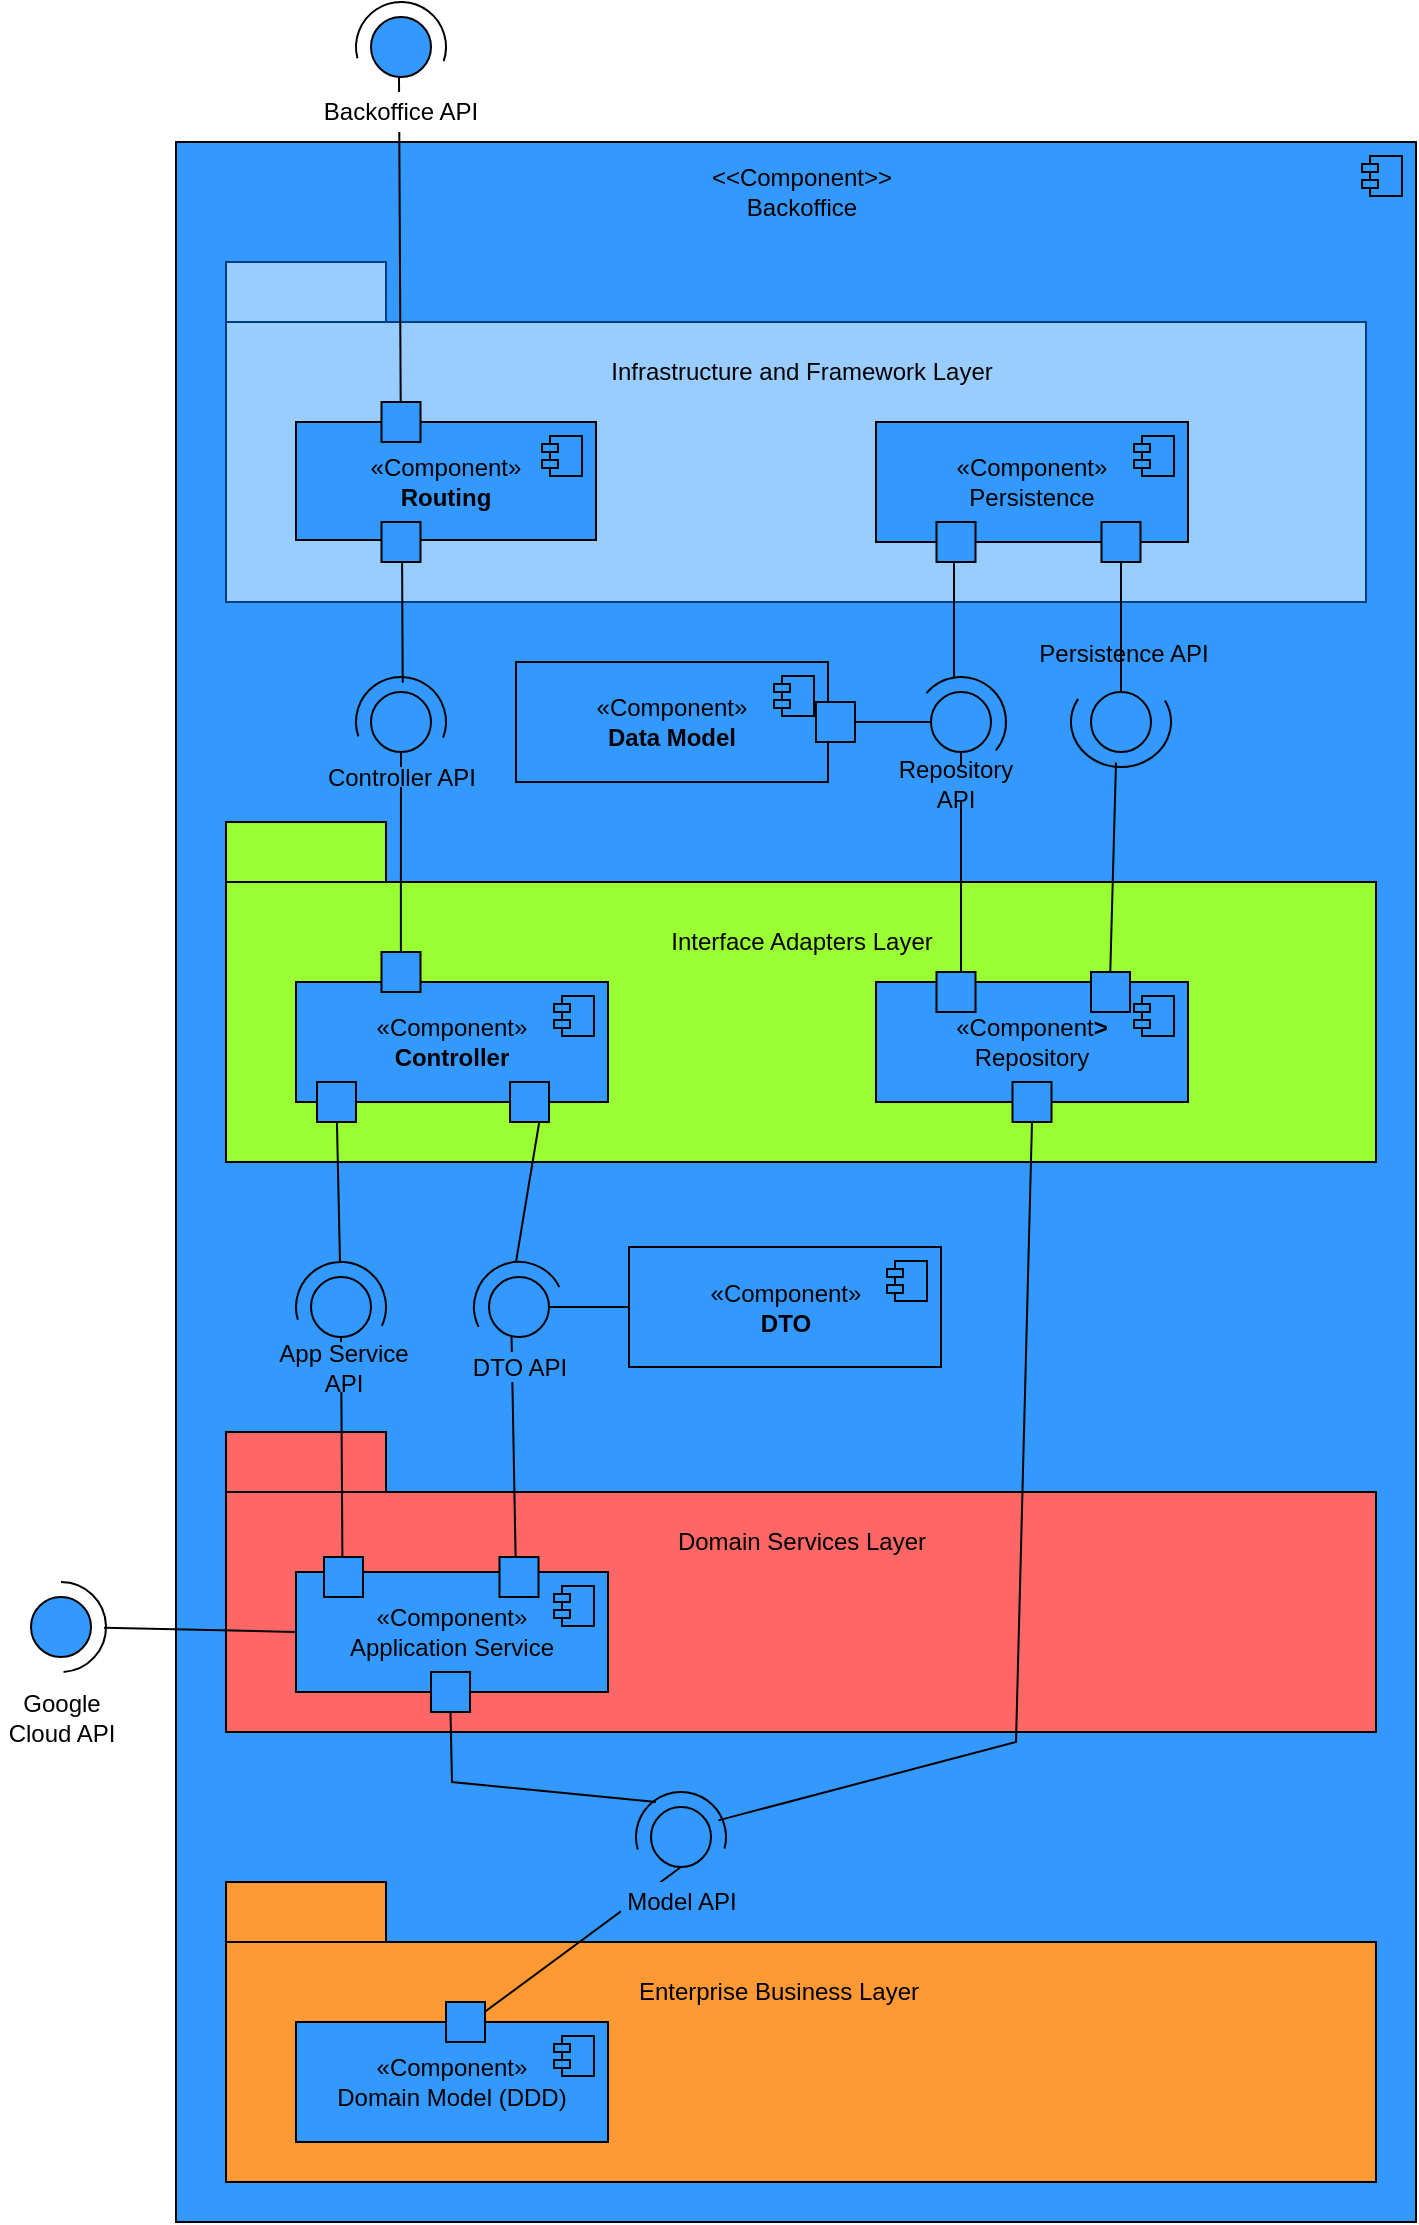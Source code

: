 <mxfile version="24.7.17">
  <diagram name="Página-1" id="tOkjpfFqx1KH2aKX1UtX">
    <mxGraphModel grid="1" page="1" gridSize="10" guides="1" tooltips="1" connect="1" arrows="1" fold="1" pageScale="1" pageWidth="827" pageHeight="1169" math="0" shadow="0">
      <root>
        <mxCell id="0" />
        <mxCell id="1" parent="0" />
        <mxCell id="WCus8f61vK8aBUBxSvcU-4" value="" style="html=1;dropTarget=0;whiteSpace=wrap;fillColor=#3399FF;" vertex="1" parent="1">
          <mxGeometry x="220" y="170" width="620" height="1040" as="geometry" />
        </mxCell>
        <mxCell id="WCus8f61vK8aBUBxSvcU-5" value="" style="shape=module;jettyWidth=8;jettyHeight=4;fillColor=#3399FF;" vertex="1" parent="WCus8f61vK8aBUBxSvcU-4">
          <mxGeometry x="1" width="20" height="20" relative="1" as="geometry">
            <mxPoint x="-27" y="7" as="offset" />
          </mxGeometry>
        </mxCell>
        <mxCell id="WCus8f61vK8aBUBxSvcU-6" value="&lt;div&gt;&amp;lt;&amp;lt;Component&amp;gt;&amp;gt;&lt;/div&gt;&lt;div&gt;Backoffice&lt;/div&gt;" style="text;html=1;align=center;verticalAlign=middle;whiteSpace=wrap;rounded=0;" vertex="1" parent="1">
          <mxGeometry x="472.5" y="180" width="120" height="30" as="geometry" />
        </mxCell>
        <mxCell id="WCus8f61vK8aBUBxSvcU-7" value="" style="shape=folder;fontStyle=1;tabWidth=80;tabHeight=30;tabPosition=left;html=1;boundedLbl=1;whiteSpace=wrap;strokeColor=#003D7D;fillColor=#99CCFF;" vertex="1" parent="1">
          <mxGeometry x="245" y="230" width="570" height="170" as="geometry" />
        </mxCell>
        <mxCell id="WCus8f61vK8aBUBxSvcU-8" value="&lt;div&gt;Infrastructure and Framework Layer&lt;/div&gt;" style="text;html=1;align=center;verticalAlign=middle;whiteSpace=wrap;rounded=0;" vertex="1" parent="1">
          <mxGeometry x="417.5" y="270" width="230" height="30" as="geometry" />
        </mxCell>
        <mxCell id="WCus8f61vK8aBUBxSvcU-9" value="&lt;div&gt;«Component»&lt;/div&gt;&lt;div&gt;&lt;b&gt;Routing&lt;/b&gt;&lt;br&gt;&lt;/div&gt;" style="html=1;dropTarget=0;whiteSpace=wrap;fillColor=#3399FF;strokeColor=#000000;" vertex="1" parent="1">
          <mxGeometry x="280" y="310" width="150" height="59" as="geometry" />
        </mxCell>
        <mxCell id="WCus8f61vK8aBUBxSvcU-10" value="" style="shape=module;jettyWidth=8;jettyHeight=4;fillColor=#3399FF;" vertex="1" parent="WCus8f61vK8aBUBxSvcU-9">
          <mxGeometry x="1" width="20" height="20" relative="1" as="geometry">
            <mxPoint x="-27" y="7" as="offset" />
          </mxGeometry>
        </mxCell>
        <mxCell id="WCus8f61vK8aBUBxSvcU-11" value="&lt;div&gt;«Component»&lt;/div&gt;&lt;div&gt;Persistence&lt;br&gt;&lt;/div&gt;" style="html=1;dropTarget=0;whiteSpace=wrap;fillColor=#3399FF;" vertex="1" parent="1">
          <mxGeometry x="570" y="310" width="156" height="60" as="geometry" />
        </mxCell>
        <mxCell id="WCus8f61vK8aBUBxSvcU-12" value="" style="shape=module;jettyWidth=8;jettyHeight=4;fillColor=#3399FF;" vertex="1" parent="WCus8f61vK8aBUBxSvcU-11">
          <mxGeometry x="1" width="20" height="20" relative="1" as="geometry">
            <mxPoint x="-27" y="7" as="offset" />
          </mxGeometry>
        </mxCell>
        <mxCell id="WCus8f61vK8aBUBxSvcU-13" value="«Component»&lt;br&gt;&lt;b&gt;Data Model&lt;/b&gt;" style="html=1;dropTarget=0;whiteSpace=wrap;fillColor=#3399FF;" vertex="1" parent="1">
          <mxGeometry x="390" y="430" width="156" height="60" as="geometry" />
        </mxCell>
        <mxCell id="WCus8f61vK8aBUBxSvcU-14" value="" style="shape=module;jettyWidth=8;jettyHeight=4;fillColor=#3399FF;" vertex="1" parent="WCus8f61vK8aBUBxSvcU-13">
          <mxGeometry x="1" width="20" height="20" relative="1" as="geometry">
            <mxPoint x="-27" y="7" as="offset" />
          </mxGeometry>
        </mxCell>
        <mxCell id="WCus8f61vK8aBUBxSvcU-15" value="" style="ellipse;whiteSpace=wrap;html=1;aspect=fixed;fillColor=#3399FF;" vertex="1" parent="1">
          <mxGeometry x="597.5" y="445" width="30" height="30" as="geometry" />
        </mxCell>
        <mxCell id="WCus8f61vK8aBUBxSvcU-16" value="" style="verticalLabelPosition=bottom;verticalAlign=top;html=1;shape=mxgraph.basic.arc;startAngle=0.861;endAngle=0.359;" vertex="1" parent="1">
          <mxGeometry x="590" y="437.5" width="45" height="45" as="geometry" />
        </mxCell>
        <mxCell id="WCus8f61vK8aBUBxSvcU-20" value="" style="ellipse;whiteSpace=wrap;html=1;aspect=fixed;fillColor=#3399FF;" vertex="1" parent="1">
          <mxGeometry x="317.5" y="107.5" width="30" height="30" as="geometry" />
        </mxCell>
        <mxCell id="WCus8f61vK8aBUBxSvcU-21" value="" style="verticalLabelPosition=bottom;verticalAlign=top;html=1;shape=mxgraph.basic.arc;startAngle=0.71;endAngle=0.301;" vertex="1" parent="1">
          <mxGeometry x="310" y="100" width="45" height="45" as="geometry" />
        </mxCell>
        <mxCell id="WCus8f61vK8aBUBxSvcU-24" value="" style="ellipse;whiteSpace=wrap;html=1;aspect=fixed;fillColor=#3399FF;" vertex="1" parent="1">
          <mxGeometry x="677.5" y="445" width="30" height="30" as="geometry" />
        </mxCell>
        <mxCell id="WCus8f61vK8aBUBxSvcU-25" value="" style="verticalLabelPosition=bottom;verticalAlign=top;html=1;shape=mxgraph.basic.arc;startAngle=0.171;endAngle=0.836;" vertex="1" parent="1">
          <mxGeometry x="667.5" y="437.5" width="50" height="45" as="geometry" />
        </mxCell>
        <mxCell id="WCus8f61vK8aBUBxSvcU-26" value="" style="ellipse;whiteSpace=wrap;html=1;aspect=fixed;fillColor=#3399FF;" vertex="1" parent="1">
          <mxGeometry x="317.5" y="445" width="30" height="30" as="geometry" />
        </mxCell>
        <mxCell id="WCus8f61vK8aBUBxSvcU-27" value="" style="verticalLabelPosition=bottom;verticalAlign=top;html=1;shape=mxgraph.basic.arc;startAngle=0.698;endAngle=0.307;" vertex="1" parent="1">
          <mxGeometry x="310" y="437.5" width="45" height="45" as="geometry" />
        </mxCell>
        <mxCell id="WCus8f61vK8aBUBxSvcU-28" value="" style="shape=folder;fontStyle=1;tabWidth=80;tabHeight=30;tabPosition=left;html=1;boundedLbl=1;whiteSpace=wrap;fillColor=#99FF33;" vertex="1" parent="1">
          <mxGeometry x="245" y="510" width="575" height="170" as="geometry" />
        </mxCell>
        <mxCell id="WCus8f61vK8aBUBxSvcU-29" value="&lt;div&gt;Interface Adapters Layer&lt;/div&gt;" style="text;html=1;align=center;verticalAlign=middle;whiteSpace=wrap;rounded=0;" vertex="1" parent="1">
          <mxGeometry x="457.5" y="555" width="150" height="30" as="geometry" />
        </mxCell>
        <mxCell id="WCus8f61vK8aBUBxSvcU-30" value="&lt;div&gt;«Component»&lt;b&gt;&lt;br&gt;&lt;/b&gt;&lt;/div&gt;&lt;div&gt;&lt;b&gt;Controller&lt;/b&gt;&lt;/div&gt;" style="html=1;dropTarget=0;whiteSpace=wrap;fillColor=#3399FF;" vertex="1" parent="1">
          <mxGeometry x="280" y="590" width="156" height="60" as="geometry" />
        </mxCell>
        <mxCell id="WCus8f61vK8aBUBxSvcU-31" value="" style="shape=module;jettyWidth=8;jettyHeight=4;fillColor=#3399FF;" vertex="1" parent="WCus8f61vK8aBUBxSvcU-30">
          <mxGeometry x="1" width="20" height="20" relative="1" as="geometry">
            <mxPoint x="-27" y="7" as="offset" />
          </mxGeometry>
        </mxCell>
        <mxCell id="WCus8f61vK8aBUBxSvcU-32" value="&lt;div&gt;«Component&lt;b&gt;&amp;gt;&lt;/b&gt;&lt;/div&gt;Repository" style="html=1;dropTarget=0;whiteSpace=wrap;fillColor=#3399FF;" vertex="1" parent="1">
          <mxGeometry x="570" y="590" width="156" height="60" as="geometry" />
        </mxCell>
        <mxCell id="WCus8f61vK8aBUBxSvcU-33" value="" style="shape=module;jettyWidth=8;jettyHeight=4;fillColor=#3399FF;" vertex="1" parent="WCus8f61vK8aBUBxSvcU-32">
          <mxGeometry x="1" width="20" height="20" relative="1" as="geometry">
            <mxPoint x="-27" y="7" as="offset" />
          </mxGeometry>
        </mxCell>
        <mxCell id="WCus8f61vK8aBUBxSvcU-34" value="" style="shape=folder;fontStyle=1;tabWidth=80;tabHeight=30;tabPosition=left;html=1;boundedLbl=1;whiteSpace=wrap;fillColor=#FF6666;" vertex="1" parent="1">
          <mxGeometry x="245" y="815" width="575" height="150" as="geometry" />
        </mxCell>
        <mxCell id="WCus8f61vK8aBUBxSvcU-36" value="&lt;div&gt;Domain Services Layer&lt;/div&gt;" style="text;html=1;align=center;verticalAlign=middle;whiteSpace=wrap;rounded=0;" vertex="1" parent="1">
          <mxGeometry x="462.5" y="855" width="140" height="30" as="geometry" />
        </mxCell>
        <mxCell id="WCus8f61vK8aBUBxSvcU-37" value="&lt;div&gt;«Component»&lt;/div&gt;&lt;div&gt;Application Service&lt;/div&gt;" style="html=1;dropTarget=0;whiteSpace=wrap;fillColor=#3399FF;" vertex="1" parent="1">
          <mxGeometry x="280" y="885" width="156" height="60" as="geometry" />
        </mxCell>
        <mxCell id="WCus8f61vK8aBUBxSvcU-38" value="" style="shape=module;jettyWidth=8;jettyHeight=4;fillColor=#3399FF;" vertex="1" parent="WCus8f61vK8aBUBxSvcU-37">
          <mxGeometry x="1" width="20" height="20" relative="1" as="geometry">
            <mxPoint x="-27" y="7" as="offset" />
          </mxGeometry>
        </mxCell>
        <mxCell id="WCus8f61vK8aBUBxSvcU-39" value="" style="shape=folder;fontStyle=1;tabWidth=80;tabHeight=30;tabPosition=left;html=1;boundedLbl=1;whiteSpace=wrap;fillColor=#FF9933;" vertex="1" parent="1">
          <mxGeometry x="245" y="1040" width="575" height="150" as="geometry" />
        </mxCell>
        <mxCell id="WCus8f61vK8aBUBxSvcU-40" value="&lt;div&gt;«Component»&lt;/div&gt;Domain Model (DDD)" style="html=1;dropTarget=0;whiteSpace=wrap;fillColor=#3399FF;" vertex="1" parent="1">
          <mxGeometry x="280" y="1110" width="156" height="60" as="geometry" />
        </mxCell>
        <mxCell id="WCus8f61vK8aBUBxSvcU-41" value="" style="shape=module;jettyWidth=8;jettyHeight=4;fillColor=#3399FF;" vertex="1" parent="WCus8f61vK8aBUBxSvcU-40">
          <mxGeometry x="1" width="20" height="20" relative="1" as="geometry">
            <mxPoint x="-27" y="7" as="offset" />
          </mxGeometry>
        </mxCell>
        <mxCell id="WCus8f61vK8aBUBxSvcU-42" value="Enterprise Business Layer" style="text;html=1;align=center;verticalAlign=middle;whiteSpace=wrap;rounded=0;" vertex="1" parent="1">
          <mxGeometry x="440" y="1080" width="162.5" height="30" as="geometry" />
        </mxCell>
        <mxCell id="WCus8f61vK8aBUBxSvcU-43" value="" style="ellipse;whiteSpace=wrap;html=1;aspect=fixed;fillColor=#3399FF;" vertex="1" parent="1">
          <mxGeometry x="457.5" y="1002.5" width="30" height="30" as="geometry" />
        </mxCell>
        <mxCell id="WCus8f61vK8aBUBxSvcU-44" value="" style="verticalLabelPosition=bottom;verticalAlign=top;html=1;shape=mxgraph.basic.arc;startAngle=0.705;endAngle=0.291;" vertex="1" parent="1">
          <mxGeometry x="450" y="995" width="45" height="45" as="geometry" />
        </mxCell>
        <mxCell id="WCus8f61vK8aBUBxSvcU-46" value="" style="endArrow=none;html=1;rounded=0;exitX=0.553;exitY=0.015;exitDx=0;exitDy=0;exitPerimeter=0;entryX=0.5;entryY=1;entryDx=0;entryDy=0;" edge="1" parent="1" source="WCus8f61vK8aBUBxSvcU-40" target="WCus8f61vK8aBUBxSvcU-43">
          <mxGeometry width="50" height="50" relative="1" as="geometry">
            <mxPoint x="370" y="1070" as="sourcePoint" />
            <mxPoint x="420" y="1020" as="targetPoint" />
          </mxGeometry>
        </mxCell>
        <mxCell id="WCus8f61vK8aBUBxSvcU-47" value="" style="endArrow=none;html=1;rounded=0;entryX=0.5;entryY=1;entryDx=0;entryDy=0;exitX=0.222;exitY=0.111;exitDx=0;exitDy=0;exitPerimeter=0;" edge="1" parent="1" source="WCus8f61vK8aBUBxSvcU-108" target="WCus8f61vK8aBUBxSvcU-37">
          <mxGeometry width="50" height="50" relative="1" as="geometry">
            <mxPoint x="540" y="1090" as="sourcePoint" />
            <mxPoint x="590" y="1040" as="targetPoint" />
            <Array as="points" />
          </mxGeometry>
        </mxCell>
        <mxCell id="WCus8f61vK8aBUBxSvcU-48" value="" style="endArrow=none;html=1;rounded=0;exitX=0.915;exitY=0.315;exitDx=0;exitDy=0;exitPerimeter=0;entryX=0.5;entryY=1;entryDx=0;entryDy=0;" edge="1" parent="1" source="WCus8f61vK8aBUBxSvcU-106" target="WCus8f61vK8aBUBxSvcU-32">
          <mxGeometry width="50" height="50" relative="1" as="geometry">
            <mxPoint x="540" y="910" as="sourcePoint" />
            <mxPoint x="590" y="860" as="targetPoint" />
            <Array as="points" />
          </mxGeometry>
        </mxCell>
        <mxCell id="WCus8f61vK8aBUBxSvcU-49" value="" style="endArrow=none;html=1;rounded=0;entryX=0.5;entryY=1;entryDx=0;entryDy=0;exitX=0.628;exitY=0;exitDx=0;exitDy=0;exitPerimeter=0;" edge="1" parent="1" source="WCus8f61vK8aBUBxSvcU-98" target="WCus8f61vK8aBUBxSvcU-15">
          <mxGeometry width="50" height="50" relative="1" as="geometry">
            <mxPoint x="540" y="760" as="sourcePoint" />
            <mxPoint x="590" y="710" as="targetPoint" />
          </mxGeometry>
        </mxCell>
        <mxCell id="WCus8f61vK8aBUBxSvcU-52" value="" style="endArrow=none;html=1;rounded=0;exitX=0.75;exitY=0;exitDx=0;exitDy=0;entryX=0.45;entryY=0.949;entryDx=0;entryDy=0;entryPerimeter=0;" edge="1" parent="1" source="WCus8f61vK8aBUBxSvcU-32" target="WCus8f61vK8aBUBxSvcU-25">
          <mxGeometry width="50" height="50" relative="1" as="geometry">
            <mxPoint x="540" y="760" as="sourcePoint" />
            <mxPoint x="590" y="710" as="targetPoint" />
          </mxGeometry>
        </mxCell>
        <mxCell id="WCus8f61vK8aBUBxSvcU-53" value="" style="endArrow=none;html=1;rounded=0;exitX=1;exitY=0.5;exitDx=0;exitDy=0;entryX=0;entryY=0.5;entryDx=0;entryDy=0;" edge="1" parent="1" source="WCus8f61vK8aBUBxSvcU-13" target="WCus8f61vK8aBUBxSvcU-15">
          <mxGeometry width="50" height="50" relative="1" as="geometry">
            <mxPoint x="540" y="760" as="sourcePoint" />
            <mxPoint x="590" y="710" as="targetPoint" />
          </mxGeometry>
        </mxCell>
        <mxCell id="WCus8f61vK8aBUBxSvcU-54" value="" style="endArrow=none;html=1;rounded=0;exitX=0.5;exitY=0;exitDx=0;exitDy=0;" edge="1" parent="1" source="WCus8f61vK8aBUBxSvcU-92">
          <mxGeometry width="50" height="50" relative="1" as="geometry">
            <mxPoint x="687" y="440" as="sourcePoint" />
            <mxPoint x="693" y="370" as="targetPoint" />
          </mxGeometry>
        </mxCell>
        <mxCell id="WCus8f61vK8aBUBxSvcU-55" value="" style="endArrow=none;html=1;rounded=0;entryX=0.25;entryY=1;entryDx=0;entryDy=0;" edge="1" parent="1" target="WCus8f61vK8aBUBxSvcU-11">
          <mxGeometry width="50" height="50" relative="1" as="geometry">
            <mxPoint x="609" y="438" as="sourcePoint" />
            <mxPoint x="660" y="640" as="targetPoint" />
          </mxGeometry>
        </mxCell>
        <mxCell id="WCus8f61vK8aBUBxSvcU-56" value="" style="endArrow=none;html=1;rounded=0;exitX=0.519;exitY=0.063;exitDx=0;exitDy=0;exitPerimeter=0;" edge="1" parent="1" source="WCus8f61vK8aBUBxSvcU-27">
          <mxGeometry width="50" height="50" relative="1" as="geometry">
            <mxPoint x="510" y="510" as="sourcePoint" />
            <mxPoint x="333" y="370" as="targetPoint" />
          </mxGeometry>
        </mxCell>
        <mxCell id="WCus8f61vK8aBUBxSvcU-57" value="" style="endArrow=none;html=1;rounded=0;entryX=0.5;entryY=1;entryDx=0;entryDy=0;exitX=0.336;exitY=0.033;exitDx=0;exitDy=0;exitPerimeter=0;" edge="1" parent="1" source="WCus8f61vK8aBUBxSvcU-30" target="WCus8f61vK8aBUBxSvcU-26">
          <mxGeometry width="50" height="50" relative="1" as="geometry">
            <mxPoint x="320" y="530" as="sourcePoint" />
            <mxPoint x="370" y="480" as="targetPoint" />
          </mxGeometry>
        </mxCell>
        <mxCell id="WCus8f61vK8aBUBxSvcU-58" value="" style="ellipse;whiteSpace=wrap;html=1;aspect=fixed;fillColor=#3399FF;" vertex="1" parent="1">
          <mxGeometry x="287.5" y="737.5" width="30" height="30" as="geometry" />
        </mxCell>
        <mxCell id="WCus8f61vK8aBUBxSvcU-59" value="" style="verticalLabelPosition=bottom;verticalAlign=top;html=1;shape=mxgraph.basic.arc;startAngle=0.704;endAngle=0.319;" vertex="1" parent="1">
          <mxGeometry x="280" y="730" width="45" height="45" as="geometry" />
        </mxCell>
        <mxCell id="WCus8f61vK8aBUBxSvcU-60" value="" style="ellipse;whiteSpace=wrap;html=1;aspect=fixed;fillColor=#3399FF;" vertex="1" parent="1">
          <mxGeometry x="376.5" y="737.5" width="30" height="30" as="geometry" />
        </mxCell>
        <mxCell id="WCus8f61vK8aBUBxSvcU-61" value="" style="verticalLabelPosition=bottom;verticalAlign=top;html=1;shape=mxgraph.basic.arc;startAngle=0.677;endAngle=0.177;" vertex="1" parent="1">
          <mxGeometry x="369" y="730" width="45" height="45" as="geometry" />
        </mxCell>
        <mxCell id="WCus8f61vK8aBUBxSvcU-62" value="«Component»&lt;br&gt;&lt;div&gt;&lt;b&gt;DTO&lt;/b&gt;&lt;/div&gt;" style="html=1;dropTarget=0;whiteSpace=wrap;fillColor=#3399FF;" vertex="1" parent="1">
          <mxGeometry x="446.5" y="722.5" width="156" height="60" as="geometry" />
        </mxCell>
        <mxCell id="WCus8f61vK8aBUBxSvcU-63" value="" style="shape=module;jettyWidth=8;jettyHeight=4;fillColor=#3399FF;" vertex="1" parent="WCus8f61vK8aBUBxSvcU-62">
          <mxGeometry x="1" width="20" height="20" relative="1" as="geometry">
            <mxPoint x="-27" y="7" as="offset" />
          </mxGeometry>
        </mxCell>
        <mxCell id="WCus8f61vK8aBUBxSvcU-64" value="" style="endArrow=none;html=1;rounded=0;entryX=0;entryY=0.5;entryDx=0;entryDy=0;exitX=1;exitY=0.5;exitDx=0;exitDy=0;" edge="1" parent="1" source="WCus8f61vK8aBUBxSvcU-60" target="WCus8f61vK8aBUBxSvcU-62">
          <mxGeometry width="50" height="50" relative="1" as="geometry">
            <mxPoint x="380" y="850" as="sourcePoint" />
            <mxPoint x="430" y="800" as="targetPoint" />
          </mxGeometry>
        </mxCell>
        <mxCell id="WCus8f61vK8aBUBxSvcU-65" value="" style="endArrow=none;html=1;rounded=0;entryX=0.375;entryY=0.971;entryDx=0;entryDy=0;exitX=0.705;exitY=0.025;exitDx=0;exitDy=0;exitPerimeter=0;entryPerimeter=0;" edge="1" parent="1" source="WCus8f61vK8aBUBxSvcU-37" target="WCus8f61vK8aBUBxSvcU-60">
          <mxGeometry width="50" height="50" relative="1" as="geometry">
            <mxPoint x="390" y="875" as="sourcePoint" />
            <mxPoint x="391.5" y="782.5" as="targetPoint" />
          </mxGeometry>
        </mxCell>
        <mxCell id="WCus8f61vK8aBUBxSvcU-67" value="" style="endArrow=none;html=1;rounded=0;entryX=0.5;entryY=1;entryDx=0;entryDy=0;exitX=0.149;exitY=-0.008;exitDx=0;exitDy=0;exitPerimeter=0;" edge="1" parent="1" source="WCus8f61vK8aBUBxSvcU-37" target="WCus8f61vK8aBUBxSvcU-58">
          <mxGeometry width="50" height="50" relative="1" as="geometry">
            <mxPoint x="303" y="895" as="sourcePoint" />
            <mxPoint x="302.5" y="782.5" as="targetPoint" />
          </mxGeometry>
        </mxCell>
        <mxCell id="WCus8f61vK8aBUBxSvcU-68" value="" style="endArrow=none;html=1;rounded=0;exitX=0.489;exitY=0.003;exitDx=0;exitDy=0;exitPerimeter=0;" edge="1" parent="1" source="WCus8f61vK8aBUBxSvcU-104">
          <mxGeometry width="50" height="50" relative="1" as="geometry">
            <mxPoint x="310" y="728" as="sourcePoint" />
            <mxPoint x="301" y="649" as="targetPoint" />
          </mxGeometry>
        </mxCell>
        <mxCell id="WCus8f61vK8aBUBxSvcU-69" value="" style="ellipse;whiteSpace=wrap;html=1;aspect=fixed;fillColor=#3399FF;" vertex="1" parent="1">
          <mxGeometry x="147.5" y="897.5" width="30" height="30" as="geometry" />
        </mxCell>
        <mxCell id="WCus8f61vK8aBUBxSvcU-70" value="" style="verticalLabelPosition=bottom;verticalAlign=top;html=1;shape=mxgraph.basic.arc;startAngle=0;endAngle=0.491;" vertex="1" parent="1">
          <mxGeometry x="140" y="890" width="45" height="45" as="geometry" />
        </mxCell>
        <mxCell id="WCus8f61vK8aBUBxSvcU-74" value="" style="endArrow=none;html=1;rounded=0;entryX=0;entryY=0.5;entryDx=0;entryDy=0;exitX=0.978;exitY=0.508;exitDx=0;exitDy=0;exitPerimeter=0;" edge="1" parent="1" source="WCus8f61vK8aBUBxSvcU-70" target="WCus8f61vK8aBUBxSvcU-37">
          <mxGeometry width="50" height="50" relative="1" as="geometry">
            <mxPoint x="190" y="908" as="sourcePoint" />
            <mxPoint x="250" y="900" as="targetPoint" />
          </mxGeometry>
        </mxCell>
        <mxCell id="WCus8f61vK8aBUBxSvcU-75" value="Google Cloud API" style="text;html=1;align=center;verticalAlign=middle;whiteSpace=wrap;rounded=0;" vertex="1" parent="1">
          <mxGeometry x="132.5" y="942.5" width="60" height="30" as="geometry" />
        </mxCell>
        <mxCell id="WCus8f61vK8aBUBxSvcU-76" value="&lt;div&gt;Model API&lt;/div&gt;" style="text;html=1;align=center;verticalAlign=middle;whiteSpace=wrap;rounded=0;fillColor=#3399FF;" vertex="1" parent="1">
          <mxGeometry x="442.5" y="1040" width="60" height="20" as="geometry" />
        </mxCell>
        <mxCell id="WCus8f61vK8aBUBxSvcU-77" value="&lt;div&gt;DTO API&lt;/div&gt;" style="text;html=1;align=center;verticalAlign=middle;whiteSpace=wrap;rounded=0;fillColor=#3399FF;" vertex="1" parent="1">
          <mxGeometry x="361.5" y="775" width="60" height="15" as="geometry" />
        </mxCell>
        <mxCell id="WCus8f61vK8aBUBxSvcU-79" value="App Service API" style="text;html=1;align=center;verticalAlign=middle;whiteSpace=wrap;rounded=0;fillColor=#3399FF;" vertex="1" parent="1">
          <mxGeometry x="260" y="770" width="87.5" height="25" as="geometry" />
        </mxCell>
        <mxCell id="WCus8f61vK8aBUBxSvcU-82" value="&lt;div&gt;Repository API&lt;br&gt;&lt;/div&gt;" style="text;html=1;align=center;verticalAlign=middle;whiteSpace=wrap;rounded=0;fillColor=#3399FF;" vertex="1" parent="1">
          <mxGeometry x="570" y="482.5" width="80" height="17.5" as="geometry" />
        </mxCell>
        <mxCell id="WCus8f61vK8aBUBxSvcU-83" value="Persistence API" style="text;html=1;align=center;verticalAlign=middle;whiteSpace=wrap;rounded=0;fillColor=#3399FF;" vertex="1" parent="1">
          <mxGeometry x="650" y="415" width="87.5" height="22.5" as="geometry" />
        </mxCell>
        <mxCell id="WCus8f61vK8aBUBxSvcU-85" value="Controller API" style="text;html=1;align=center;verticalAlign=middle;whiteSpace=wrap;rounded=0;fillColor=#3399FF;" vertex="1" parent="1">
          <mxGeometry x="292.5" y="482.5" width="80" height="10" as="geometry" />
        </mxCell>
        <mxCell id="WCus8f61vK8aBUBxSvcU-86" value="" style="endArrow=none;html=1;rounded=0;entryX=0.5;entryY=1;entryDx=0;entryDy=0;exitX=0.356;exitY=0.014;exitDx=0;exitDy=0;exitPerimeter=0;" edge="1" parent="1">
          <mxGeometry width="50" height="50" relative="1" as="geometry">
            <mxPoint x="332.4" y="310.826" as="sourcePoint" />
            <mxPoint x="331.5" y="137.5" as="targetPoint" />
          </mxGeometry>
        </mxCell>
        <mxCell id="WCus8f61vK8aBUBxSvcU-87" value="Backoffice API" style="text;html=1;align=center;verticalAlign=middle;whiteSpace=wrap;rounded=0;fillColor=default;" vertex="1" parent="1">
          <mxGeometry x="286.25" y="145" width="92.5" height="20" as="geometry" />
        </mxCell>
        <mxCell id="WCus8f61vK8aBUBxSvcU-91" value="" style="rounded=0;whiteSpace=wrap;html=1;fillColor=#3399FF;" vertex="1" parent="1">
          <mxGeometry x="322.75" y="300" width="19.5" height="20" as="geometry" />
        </mxCell>
        <mxCell id="WCus8f61vK8aBUBxSvcU-93" value="" style="endArrow=none;html=1;rounded=0;exitX=0.5;exitY=0;exitDx=0;exitDy=0;" edge="1" parent="1" source="WCus8f61vK8aBUBxSvcU-24" target="WCus8f61vK8aBUBxSvcU-92">
          <mxGeometry width="50" height="50" relative="1" as="geometry">
            <mxPoint x="693" y="445" as="sourcePoint" />
            <mxPoint x="693" y="370" as="targetPoint" />
          </mxGeometry>
        </mxCell>
        <mxCell id="WCus8f61vK8aBUBxSvcU-92" value="" style="rounded=0;whiteSpace=wrap;html=1;fillColor=#3399FF;" vertex="1" parent="1">
          <mxGeometry x="682.75" y="360" width="19.5" height="20" as="geometry" />
        </mxCell>
        <mxCell id="WCus8f61vK8aBUBxSvcU-94" value="" style="rounded=0;whiteSpace=wrap;html=1;fillColor=#3399FF;" vertex="1" parent="1">
          <mxGeometry x="600.25" y="360" width="19.5" height="20" as="geometry" />
        </mxCell>
        <mxCell id="WCus8f61vK8aBUBxSvcU-95" value="" style="rounded=0;whiteSpace=wrap;html=1;fillColor=#3399FF;" vertex="1" parent="1">
          <mxGeometry x="322.75" y="360" width="19.5" height="20" as="geometry" />
        </mxCell>
        <mxCell id="WCus8f61vK8aBUBxSvcU-96" value="" style="rounded=0;whiteSpace=wrap;html=1;fillColor=#3399FF;" vertex="1" parent="1">
          <mxGeometry x="540" y="450" width="19.5" height="20" as="geometry" />
        </mxCell>
        <mxCell id="WCus8f61vK8aBUBxSvcU-97" value="" style="rounded=0;whiteSpace=wrap;html=1;fillColor=#3399FF;" vertex="1" parent="1">
          <mxGeometry x="322.75" y="575" width="19.5" height="20" as="geometry" />
        </mxCell>
        <mxCell id="WCus8f61vK8aBUBxSvcU-99" value="" style="endArrow=none;html=1;rounded=0;entryX=0.5;entryY=1;entryDx=0;entryDy=0;exitX=0.25;exitY=0;exitDx=0;exitDy=0;" edge="1" parent="1" source="WCus8f61vK8aBUBxSvcU-32" target="WCus8f61vK8aBUBxSvcU-98">
          <mxGeometry width="50" height="50" relative="1" as="geometry">
            <mxPoint x="609" y="590" as="sourcePoint" />
            <mxPoint x="613" y="475" as="targetPoint" />
          </mxGeometry>
        </mxCell>
        <mxCell id="WCus8f61vK8aBUBxSvcU-98" value="" style="rounded=0;whiteSpace=wrap;html=1;fillColor=#3399FF;" vertex="1" parent="1">
          <mxGeometry x="600.25" y="585" width="19.5" height="20" as="geometry" />
        </mxCell>
        <mxCell id="WCus8f61vK8aBUBxSvcU-100" value="" style="rounded=0;whiteSpace=wrap;html=1;fillColor=#3399FF;" vertex="1" parent="1">
          <mxGeometry x="677.5" y="585" width="19.5" height="20" as="geometry" />
        </mxCell>
        <mxCell id="WCus8f61vK8aBUBxSvcU-101" value="" style="rounded=0;whiteSpace=wrap;html=1;fillColor=#3399FF;" vertex="1" parent="1">
          <mxGeometry x="294" y="877.5" width="19.5" height="20" as="geometry" />
        </mxCell>
        <mxCell id="WCus8f61vK8aBUBxSvcU-102" value="" style="rounded=0;whiteSpace=wrap;html=1;fillColor=#3399FF;" vertex="1" parent="1">
          <mxGeometry x="381.75" y="877.5" width="19.5" height="20" as="geometry" />
        </mxCell>
        <mxCell id="WCus8f61vK8aBUBxSvcU-103" value="" style="rounded=0;whiteSpace=wrap;html=1;fillColor=#3399FF;" vertex="1" parent="1">
          <mxGeometry x="355" y="1100" width="19.5" height="20" as="geometry" />
        </mxCell>
        <mxCell id="WCus8f61vK8aBUBxSvcU-105" value="" style="endArrow=none;html=1;rounded=0;exitX=0.489;exitY=0.003;exitDx=0;exitDy=0;exitPerimeter=0;" edge="1" parent="1" source="WCus8f61vK8aBUBxSvcU-59" target="WCus8f61vK8aBUBxSvcU-104">
          <mxGeometry width="50" height="50" relative="1" as="geometry">
            <mxPoint x="302" y="730" as="sourcePoint" />
            <mxPoint x="301" y="649" as="targetPoint" />
          </mxGeometry>
        </mxCell>
        <mxCell id="WCus8f61vK8aBUBxSvcU-104" value="" style="rounded=0;whiteSpace=wrap;html=1;fillColor=#3399FF;" vertex="1" parent="1">
          <mxGeometry x="290.5" y="640" width="19.5" height="20" as="geometry" />
        </mxCell>
        <mxCell id="WCus8f61vK8aBUBxSvcU-107" value="" style="endArrow=none;html=1;rounded=0;exitX=0.915;exitY=0.315;exitDx=0;exitDy=0;exitPerimeter=0;entryX=0.5;entryY=1;entryDx=0;entryDy=0;" edge="1" parent="1" source="WCus8f61vK8aBUBxSvcU-44" target="WCus8f61vK8aBUBxSvcU-106">
          <mxGeometry width="50" height="50" relative="1" as="geometry">
            <mxPoint x="491" y="1009" as="sourcePoint" />
            <mxPoint x="648" y="650" as="targetPoint" />
            <Array as="points">
              <mxPoint x="640" y="970" />
            </Array>
          </mxGeometry>
        </mxCell>
        <mxCell id="WCus8f61vK8aBUBxSvcU-106" value="" style="rounded=0;whiteSpace=wrap;html=1;fillColor=#3399FF;" vertex="1" parent="1">
          <mxGeometry x="638.25" y="640" width="19.5" height="20" as="geometry" />
        </mxCell>
        <mxCell id="WCus8f61vK8aBUBxSvcU-109" value="" style="endArrow=none;html=1;rounded=0;entryX=0.5;entryY=1;entryDx=0;entryDy=0;exitX=0.222;exitY=0.111;exitDx=0;exitDy=0;exitPerimeter=0;" edge="1" parent="1" source="WCus8f61vK8aBUBxSvcU-44" target="WCus8f61vK8aBUBxSvcU-108">
          <mxGeometry width="50" height="50" relative="1" as="geometry">
            <mxPoint x="460" y="1000" as="sourcePoint" />
            <mxPoint x="358" y="945" as="targetPoint" />
            <Array as="points">
              <mxPoint x="358" y="990" />
            </Array>
          </mxGeometry>
        </mxCell>
        <mxCell id="WCus8f61vK8aBUBxSvcU-108" value="" style="rounded=0;whiteSpace=wrap;html=1;fillColor=#3399FF;" vertex="1" parent="1">
          <mxGeometry x="347.5" y="935" width="19.5" height="20" as="geometry" />
        </mxCell>
        <mxCell id="WCus8f61vK8aBUBxSvcU-110" value="" style="endArrow=none;html=1;rounded=0;entryX=0.75;entryY=1;entryDx=0;entryDy=0;" edge="1" parent="1" source="WCus8f61vK8aBUBxSvcU-111" target="WCus8f61vK8aBUBxSvcU-30">
          <mxGeometry width="50" height="50" relative="1" as="geometry">
            <mxPoint x="390" y="730" as="sourcePoint" />
            <mxPoint x="440" y="680" as="targetPoint" />
          </mxGeometry>
        </mxCell>
        <mxCell id="WCus8f61vK8aBUBxSvcU-112" value="" style="endArrow=none;html=1;rounded=0;entryX=0.75;entryY=1;entryDx=0;entryDy=0;" edge="1" parent="1" target="WCus8f61vK8aBUBxSvcU-111">
          <mxGeometry width="50" height="50" relative="1" as="geometry">
            <mxPoint x="390" y="730" as="sourcePoint" />
            <mxPoint x="397" y="650" as="targetPoint" />
          </mxGeometry>
        </mxCell>
        <mxCell id="WCus8f61vK8aBUBxSvcU-111" value="" style="rounded=0;whiteSpace=wrap;html=1;fillColor=#3399FF;" vertex="1" parent="1">
          <mxGeometry x="387" y="640" width="19.5" height="20" as="geometry" />
        </mxCell>
      </root>
    </mxGraphModel>
  </diagram>
</mxfile>

